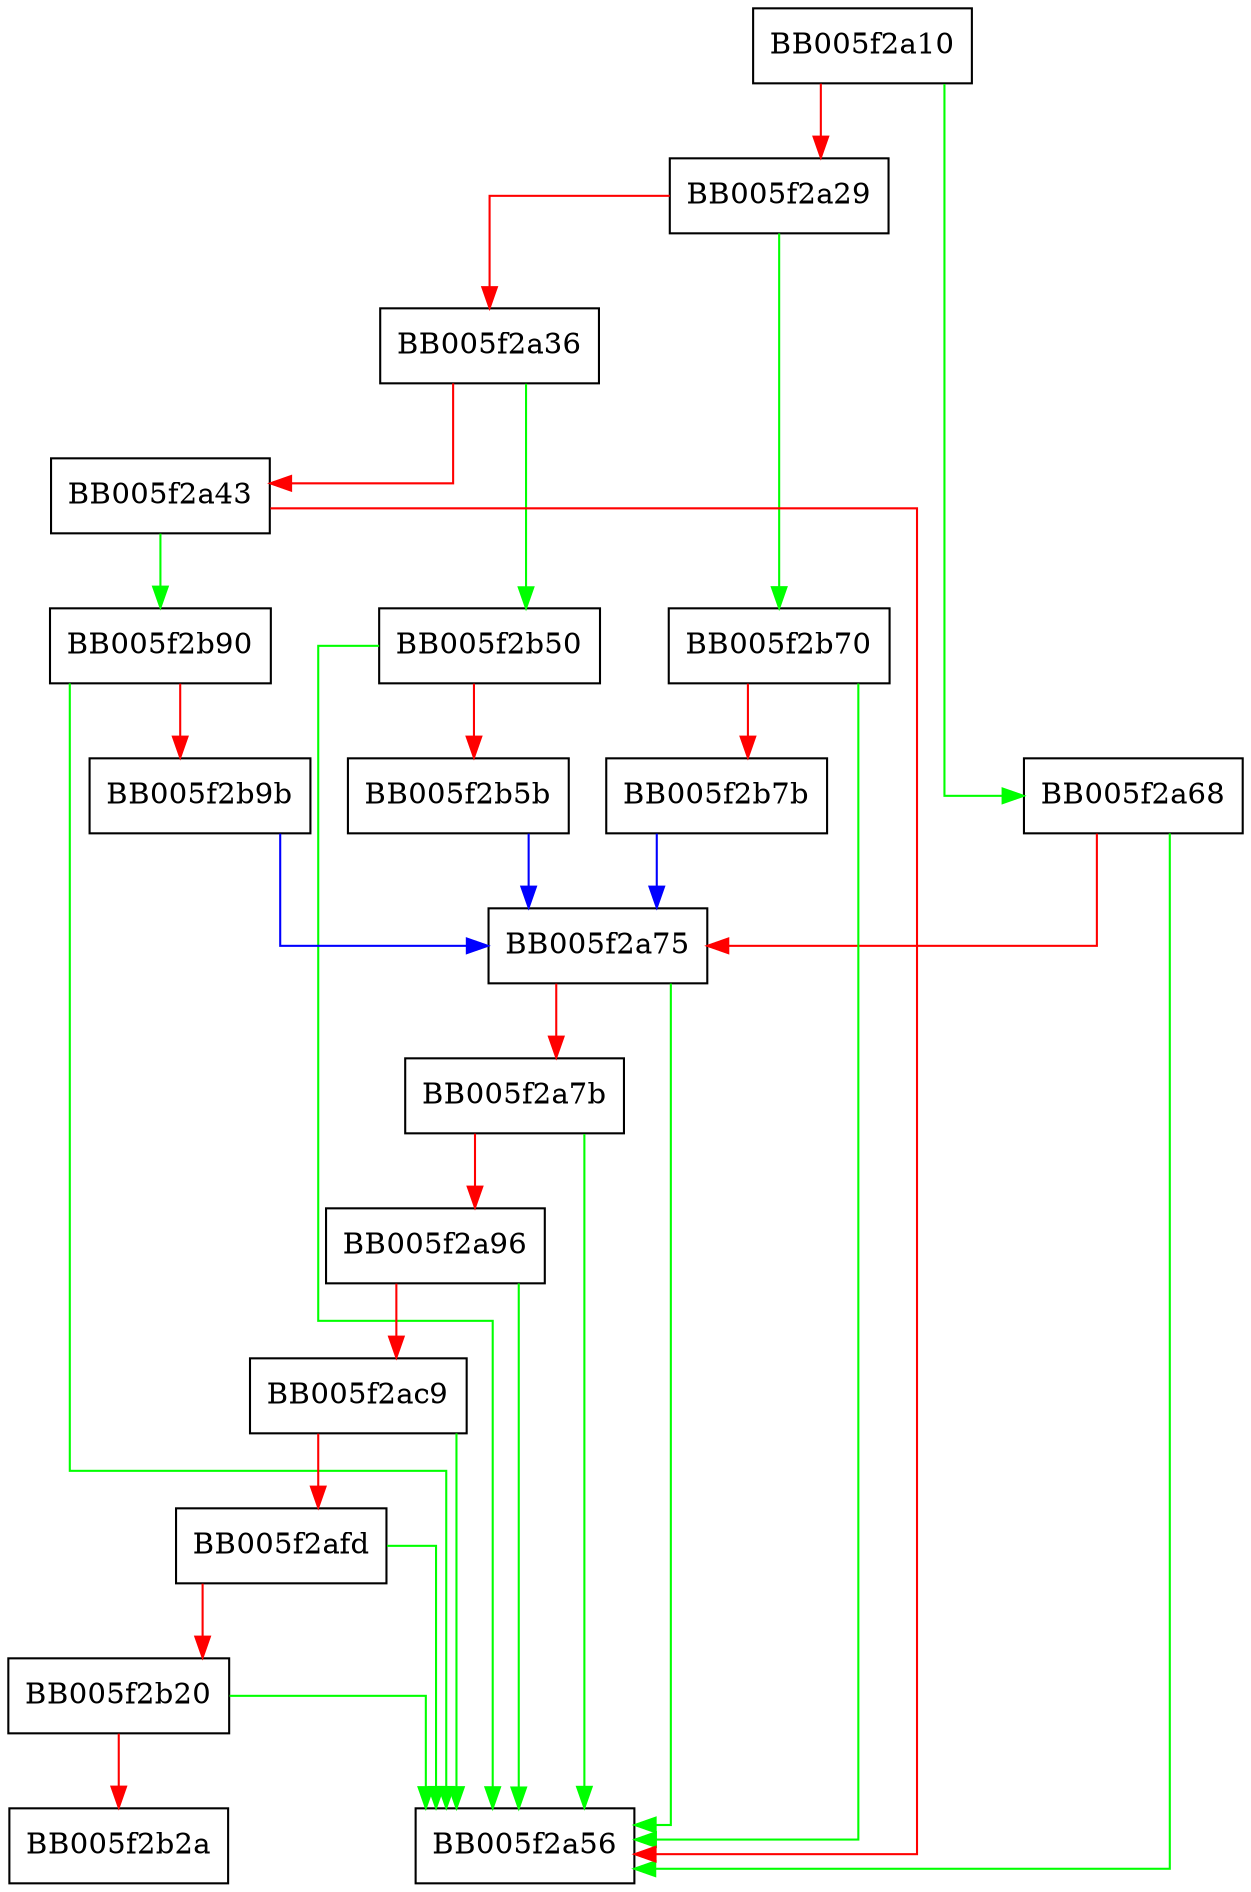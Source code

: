 digraph WPACKET_quic_sub_allocate_bytes {
  node [shape="box"];
  graph [splines=ortho];
  BB005f2a10 -> BB005f2a68 [color="green"];
  BB005f2a10 -> BB005f2a29 [color="red"];
  BB005f2a29 -> BB005f2b70 [color="green"];
  BB005f2a29 -> BB005f2a36 [color="red"];
  BB005f2a36 -> BB005f2b50 [color="green"];
  BB005f2a36 -> BB005f2a43 [color="red"];
  BB005f2a43 -> BB005f2b90 [color="green"];
  BB005f2a43 -> BB005f2a56 [color="red"];
  BB005f2a68 -> BB005f2a56 [color="green"];
  BB005f2a68 -> BB005f2a75 [color="red"];
  BB005f2a75 -> BB005f2a56 [color="green"];
  BB005f2a75 -> BB005f2a7b [color="red"];
  BB005f2a7b -> BB005f2a56 [color="green"];
  BB005f2a7b -> BB005f2a96 [color="red"];
  BB005f2a96 -> BB005f2a56 [color="green"];
  BB005f2a96 -> BB005f2ac9 [color="red"];
  BB005f2ac9 -> BB005f2a56 [color="green"];
  BB005f2ac9 -> BB005f2afd [color="red"];
  BB005f2afd -> BB005f2a56 [color="green"];
  BB005f2afd -> BB005f2b20 [color="red"];
  BB005f2b20 -> BB005f2a56 [color="green"];
  BB005f2b20 -> BB005f2b2a [color="red"];
  BB005f2b50 -> BB005f2a56 [color="green"];
  BB005f2b50 -> BB005f2b5b [color="red"];
  BB005f2b5b -> BB005f2a75 [color="blue"];
  BB005f2b70 -> BB005f2a56 [color="green"];
  BB005f2b70 -> BB005f2b7b [color="red"];
  BB005f2b7b -> BB005f2a75 [color="blue"];
  BB005f2b90 -> BB005f2a56 [color="green"];
  BB005f2b90 -> BB005f2b9b [color="red"];
  BB005f2b9b -> BB005f2a75 [color="blue"];
}
